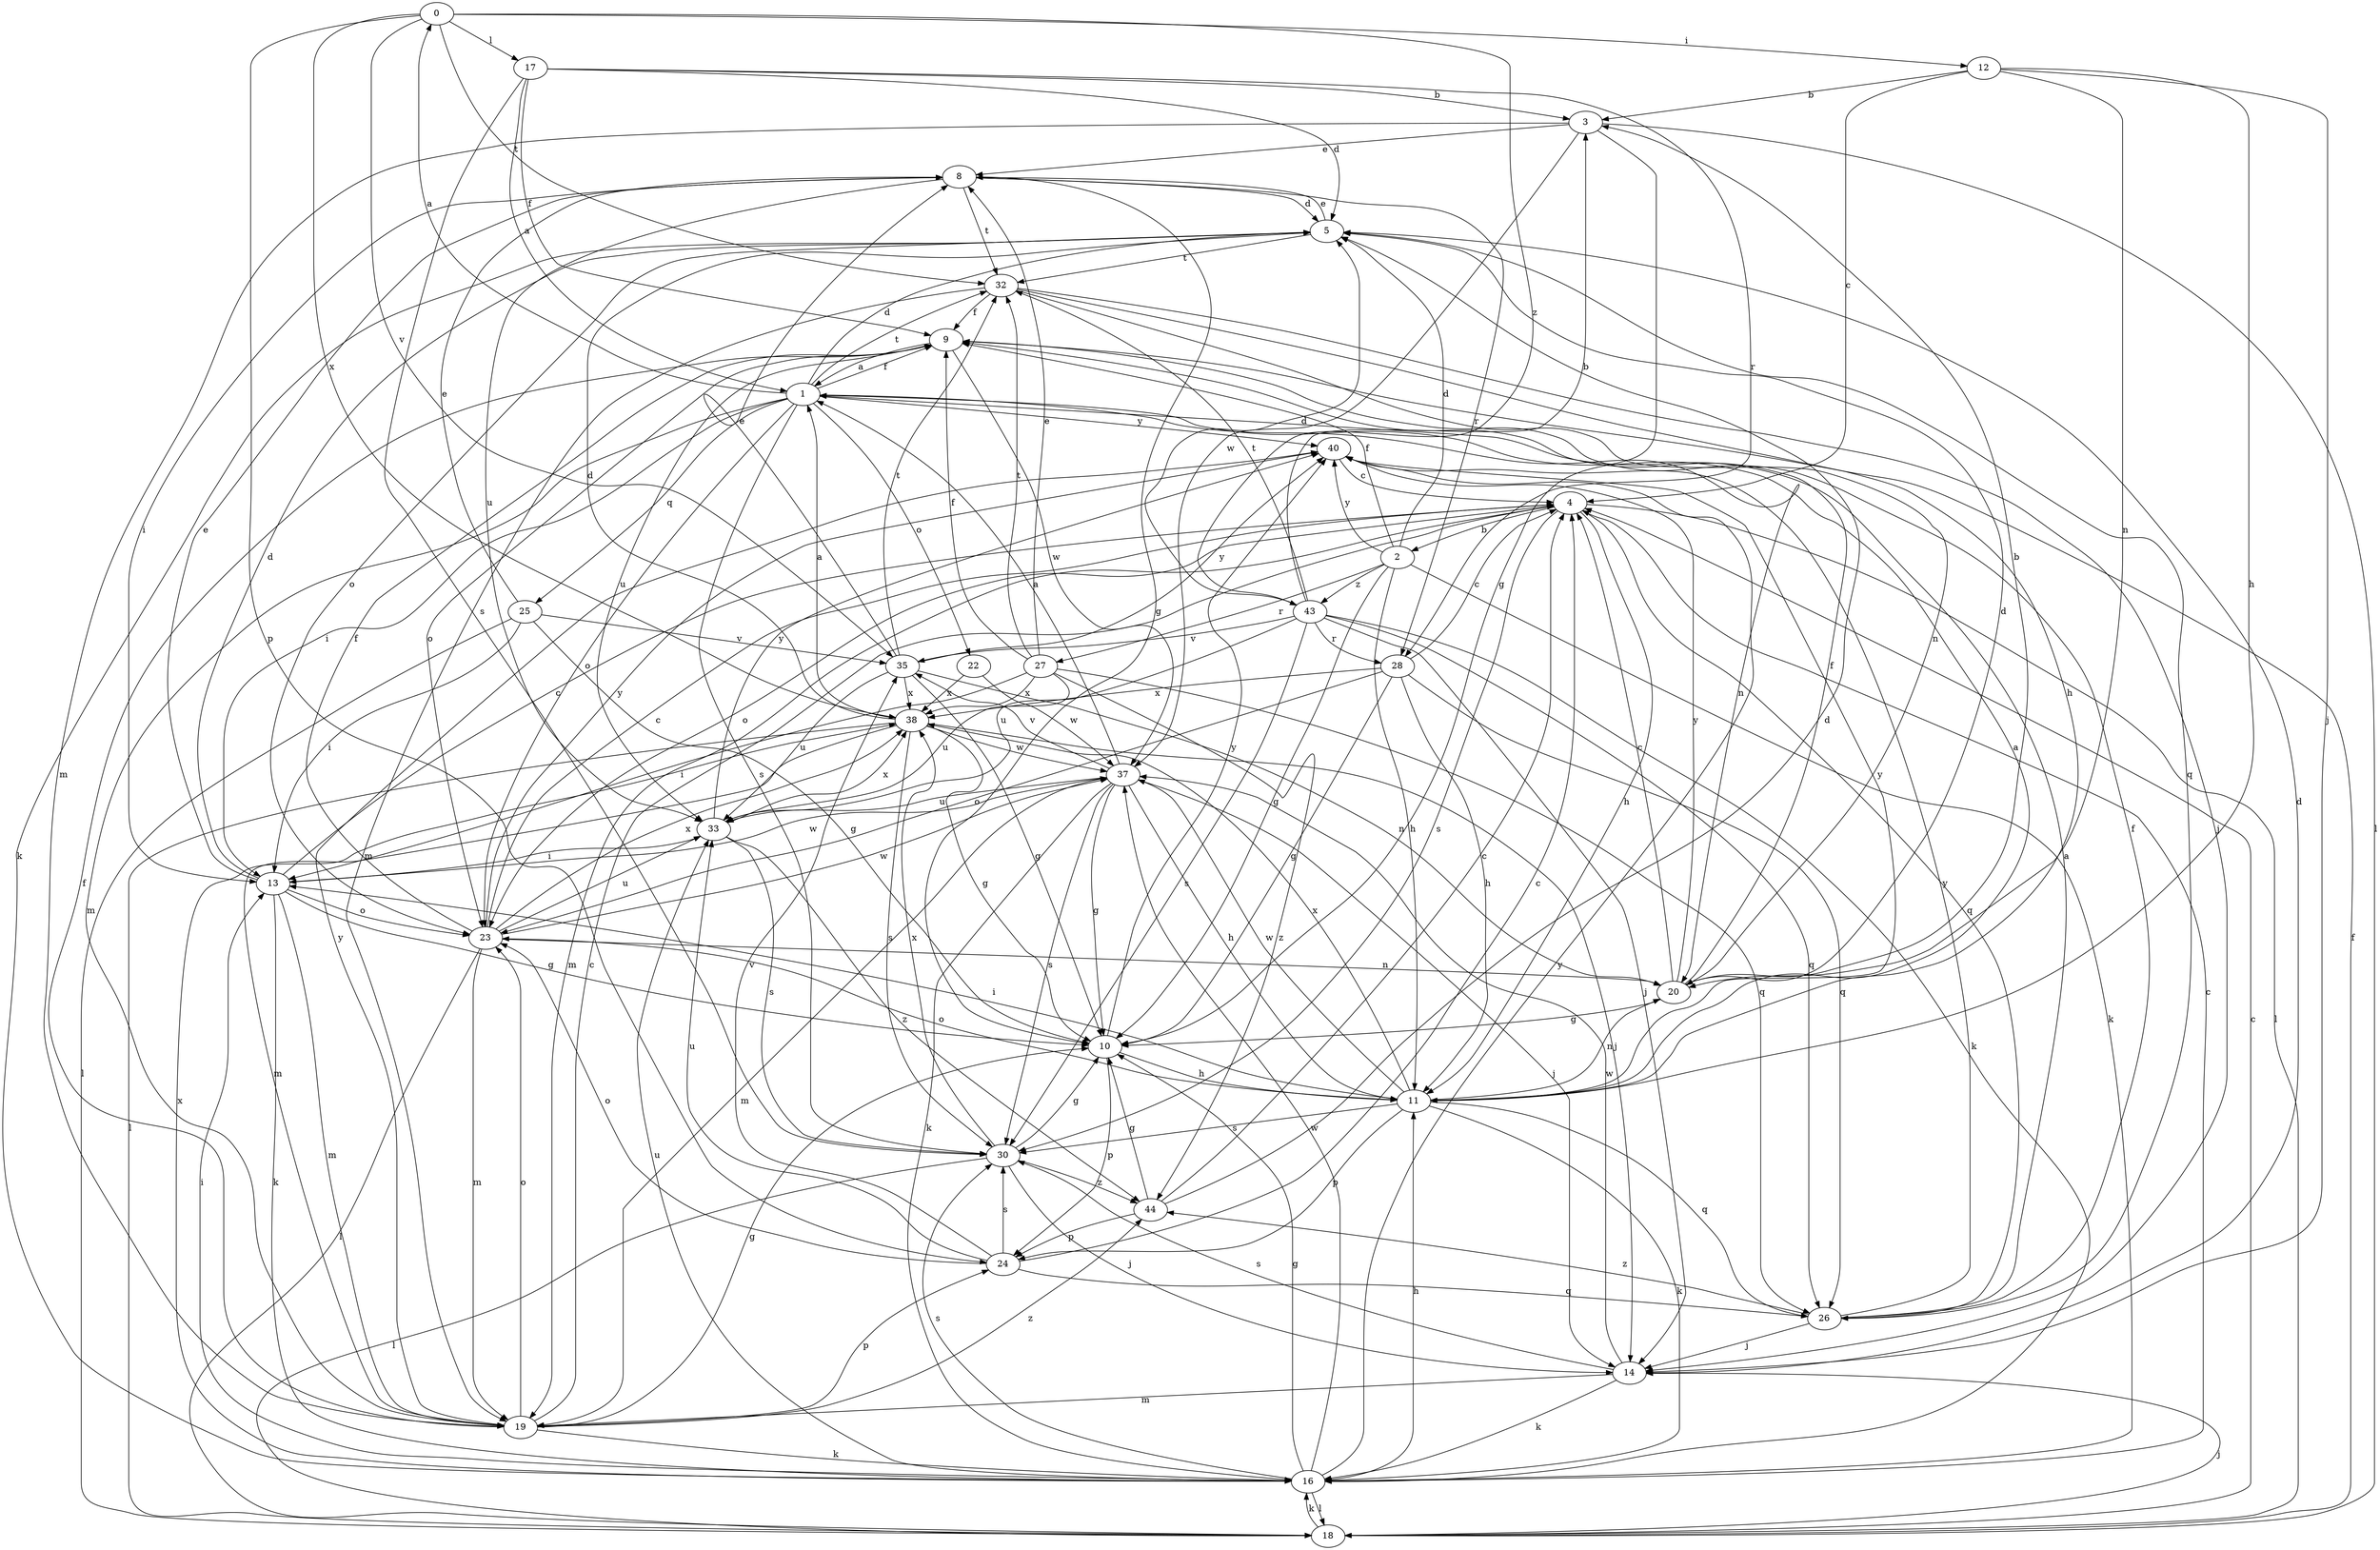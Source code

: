 strict digraph  {
0;
1;
2;
3;
4;
5;
8;
9;
10;
11;
12;
13;
14;
16;
17;
18;
19;
20;
22;
23;
24;
25;
26;
27;
28;
30;
32;
33;
35;
37;
38;
40;
43;
44;
0 -> 12  [label=i];
0 -> 17  [label=l];
0 -> 24  [label=p];
0 -> 32  [label=t];
0 -> 35  [label=v];
0 -> 38  [label=x];
0 -> 43  [label=z];
1 -> 0  [label=a];
1 -> 5  [label=d];
1 -> 9  [label=f];
1 -> 13  [label=i];
1 -> 19  [label=m];
1 -> 20  [label=n];
1 -> 22  [label=o];
1 -> 23  [label=o];
1 -> 25  [label=q];
1 -> 30  [label=s];
1 -> 32  [label=t];
1 -> 40  [label=y];
2 -> 5  [label=d];
2 -> 9  [label=f];
2 -> 10  [label=g];
2 -> 11  [label=h];
2 -> 16  [label=k];
2 -> 27  [label=r];
2 -> 40  [label=y];
2 -> 43  [label=z];
3 -> 8  [label=e];
3 -> 10  [label=g];
3 -> 18  [label=l];
3 -> 19  [label=m];
3 -> 37  [label=w];
4 -> 2  [label=b];
4 -> 11  [label=h];
4 -> 18  [label=l];
4 -> 19  [label=m];
4 -> 23  [label=o];
4 -> 26  [label=q];
4 -> 30  [label=s];
5 -> 8  [label=e];
5 -> 16  [label=k];
5 -> 23  [label=o];
5 -> 26  [label=q];
5 -> 32  [label=t];
8 -> 5  [label=d];
8 -> 10  [label=g];
8 -> 13  [label=i];
8 -> 28  [label=r];
8 -> 32  [label=t];
8 -> 33  [label=u];
9 -> 1  [label=a];
9 -> 23  [label=o];
9 -> 33  [label=u];
9 -> 37  [label=w];
10 -> 11  [label=h];
10 -> 24  [label=p];
10 -> 40  [label=y];
11 -> 1  [label=a];
11 -> 13  [label=i];
11 -> 16  [label=k];
11 -> 20  [label=n];
11 -> 23  [label=o];
11 -> 24  [label=p];
11 -> 26  [label=q];
11 -> 30  [label=s];
11 -> 37  [label=w];
11 -> 38  [label=x];
11 -> 40  [label=y];
12 -> 3  [label=b];
12 -> 4  [label=c];
12 -> 11  [label=h];
12 -> 14  [label=j];
12 -> 20  [label=n];
13 -> 4  [label=c];
13 -> 5  [label=d];
13 -> 8  [label=e];
13 -> 10  [label=g];
13 -> 16  [label=k];
13 -> 19  [label=m];
13 -> 23  [label=o];
13 -> 37  [label=w];
14 -> 5  [label=d];
14 -> 16  [label=k];
14 -> 19  [label=m];
14 -> 30  [label=s];
14 -> 37  [label=w];
16 -> 4  [label=c];
16 -> 10  [label=g];
16 -> 11  [label=h];
16 -> 13  [label=i];
16 -> 18  [label=l];
16 -> 30  [label=s];
16 -> 33  [label=u];
16 -> 37  [label=w];
16 -> 38  [label=x];
16 -> 40  [label=y];
17 -> 1  [label=a];
17 -> 3  [label=b];
17 -> 5  [label=d];
17 -> 9  [label=f];
17 -> 28  [label=r];
17 -> 30  [label=s];
18 -> 4  [label=c];
18 -> 9  [label=f];
18 -> 14  [label=j];
18 -> 16  [label=k];
19 -> 4  [label=c];
19 -> 9  [label=f];
19 -> 10  [label=g];
19 -> 16  [label=k];
19 -> 23  [label=o];
19 -> 24  [label=p];
19 -> 40  [label=y];
19 -> 44  [label=z];
20 -> 3  [label=b];
20 -> 4  [label=c];
20 -> 5  [label=d];
20 -> 9  [label=f];
20 -> 10  [label=g];
20 -> 40  [label=y];
22 -> 37  [label=w];
22 -> 38  [label=x];
23 -> 4  [label=c];
23 -> 9  [label=f];
23 -> 18  [label=l];
23 -> 19  [label=m];
23 -> 20  [label=n];
23 -> 33  [label=u];
23 -> 37  [label=w];
23 -> 38  [label=x];
23 -> 40  [label=y];
24 -> 4  [label=c];
24 -> 23  [label=o];
24 -> 26  [label=q];
24 -> 30  [label=s];
24 -> 33  [label=u];
24 -> 35  [label=v];
25 -> 8  [label=e];
25 -> 10  [label=g];
25 -> 13  [label=i];
25 -> 18  [label=l];
25 -> 35  [label=v];
26 -> 1  [label=a];
26 -> 9  [label=f];
26 -> 14  [label=j];
26 -> 40  [label=y];
26 -> 44  [label=z];
27 -> 8  [label=e];
27 -> 9  [label=f];
27 -> 13  [label=i];
27 -> 26  [label=q];
27 -> 32  [label=t];
27 -> 33  [label=u];
27 -> 38  [label=x];
27 -> 44  [label=z];
28 -> 4  [label=c];
28 -> 10  [label=g];
28 -> 11  [label=h];
28 -> 23  [label=o];
28 -> 26  [label=q];
28 -> 38  [label=x];
30 -> 10  [label=g];
30 -> 14  [label=j];
30 -> 18  [label=l];
30 -> 38  [label=x];
30 -> 44  [label=z];
32 -> 9  [label=f];
32 -> 11  [label=h];
32 -> 14  [label=j];
32 -> 19  [label=m];
32 -> 20  [label=n];
33 -> 13  [label=i];
33 -> 30  [label=s];
33 -> 38  [label=x];
33 -> 40  [label=y];
33 -> 44  [label=z];
35 -> 8  [label=e];
35 -> 10  [label=g];
35 -> 20  [label=n];
35 -> 32  [label=t];
35 -> 33  [label=u];
35 -> 38  [label=x];
35 -> 40  [label=y];
37 -> 1  [label=a];
37 -> 10  [label=g];
37 -> 11  [label=h];
37 -> 14  [label=j];
37 -> 16  [label=k];
37 -> 19  [label=m];
37 -> 30  [label=s];
37 -> 33  [label=u];
37 -> 35  [label=v];
38 -> 1  [label=a];
38 -> 5  [label=d];
38 -> 10  [label=g];
38 -> 14  [label=j];
38 -> 18  [label=l];
38 -> 19  [label=m];
38 -> 30  [label=s];
38 -> 37  [label=w];
40 -> 4  [label=c];
43 -> 3  [label=b];
43 -> 5  [label=d];
43 -> 14  [label=j];
43 -> 16  [label=k];
43 -> 26  [label=q];
43 -> 28  [label=r];
43 -> 30  [label=s];
43 -> 32  [label=t];
43 -> 33  [label=u];
43 -> 35  [label=v];
44 -> 4  [label=c];
44 -> 5  [label=d];
44 -> 10  [label=g];
44 -> 24  [label=p];
}
